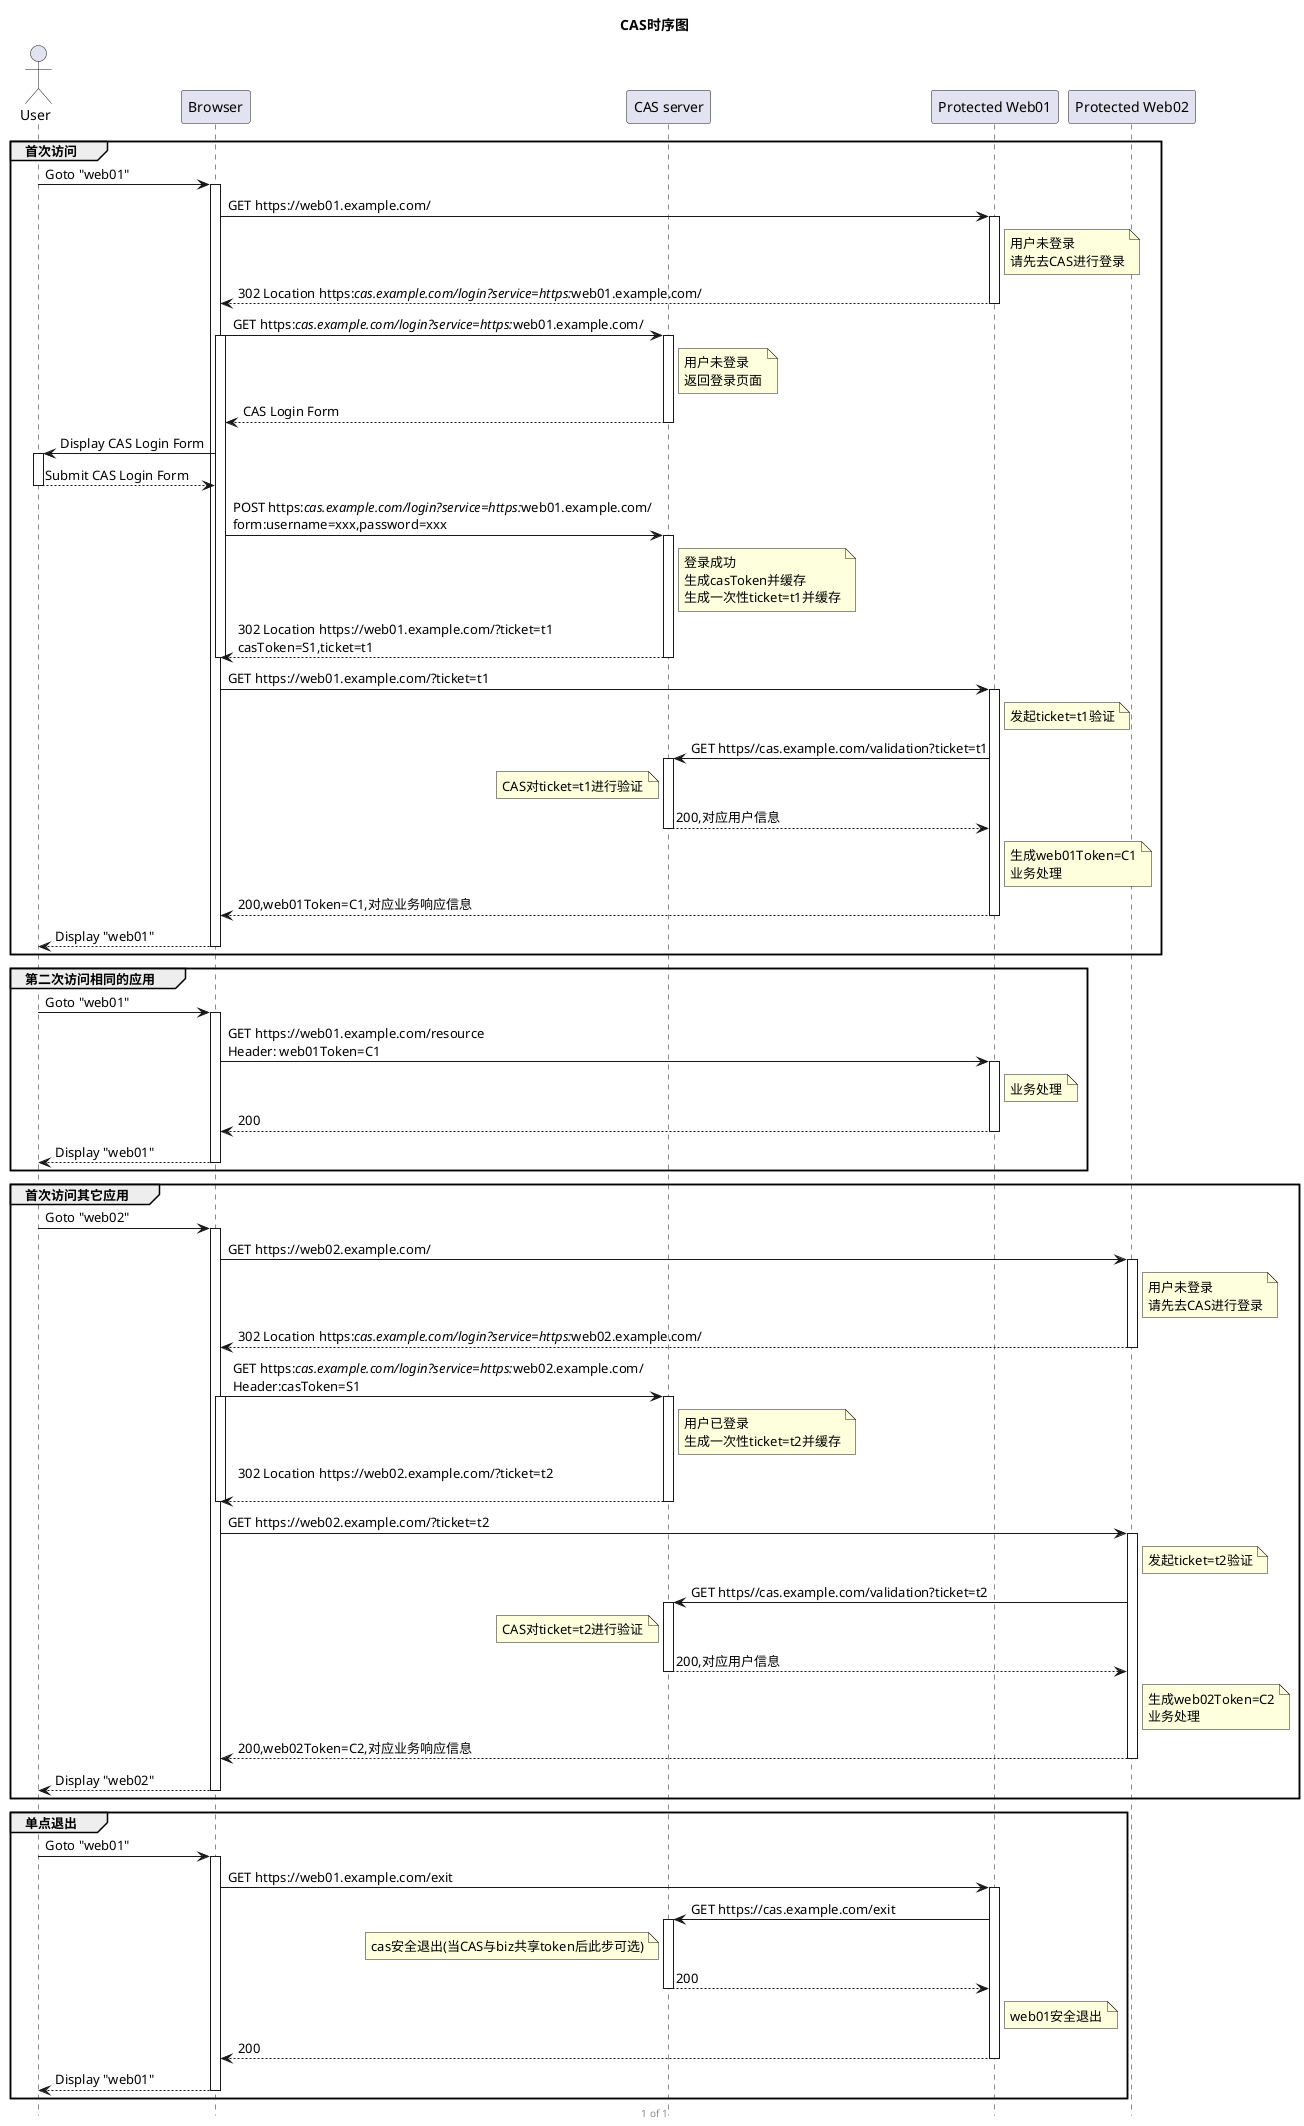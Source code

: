 @startuml cas

'skinparam backgroundColor #eeebdc
'skinparam sequenceParticipant underline
'skinparam sequenceArrowThickness 2
'skinparam roundcorner 20
'skinparam maxmessagesize 300
'skinparam handwritten true

title CAS时序图

'移除脚注
hide footbox
footer %page% of %lastpage%

actor User
participant Browser
participant "CAS server" as cas
participant "Protected Web01" as web01
participant "Protected Web02" as web02

'== 首次访问 ==
group 首次访问
User -> Browser: Goto "web01"
activate Browser

'首次访问应用
Browser -> web01: GET https://web01.example.com/
activate web01
note right of web01: 用户未登录\n请先去CAS进行登录
return 302 Location https://cas.example.com/login?service=https://web01.example.com/
deactivate web01

'发起cas登录,返回登录页面
Browser -> cas : GET https://cas.example.com/login?service=https://web01.example.com/
activate Browser
activate cas
note right of cas : 用户未登录\n返回登录页面
return CAS Login Form
deactivate cas
'|||
'展示CAS Login Form
Browser -> User : Display CAS Login Form
activate User
'|||
return Submit CAS Login Form
'输入用户名密码发起登录
Browser->cas: POST https://cas.example.com/login?service=https://web01.example.com/\nform:username=xxx,password=xxx
activate cas
note right of cas: 登录成功\n生成casToken并缓存\n生成一次性ticket=t1并缓存
return 302 Location https://web01.example.com/?ticket=t1\ncasToken=S1,ticket=t1
deactivate Browser
Browser->web01: GET https://web01.example.com/?ticket=t1
activate web01
note right of web01: 发起ticket=t1验证
web01->cas: GET https//cas.example.com/validation?ticket=t1
activate cas
note left of cas: CAS对ticket=t1进行验证
return 200,对应用户信息
note right of web01: 生成web01Token=C1\n业务处理
return 200,web01Token=C1,对应业务响应信息
Browser-->User: Display "web01"
deactivate Browser
end 'endgroup

'newpage CAS时序图-第二次访问相同的应用
'skinparam backgroundColor #eeebdc

'== 第二次访问相同的应用 ==
footer %page% of %lastpage%
group 第二次访问相同的应用
User->Browser: Goto "web01"
activate Browser
Browser->web01: GET https://web01.example.com/resource\nHeader: web01Token=C1
activate web01
note right of web01: 业务处理
return 200
return Display "web01"
end

'newpage CAS时序图-首次访问其它应用
'skinparam backgroundColor #eeebdc

'== 首次访问其它应用 ==
footer %page% of %lastpage%
group 首次访问其它应用
User -> Browser: Goto "web02"
activate Browser
Browser -> web02: GET https://web02.example.com/
activate web02
note right of web02: 用户未登录\n请先去CAS进行登录
return 302 Location https://cas.example.com/login?service=https://web02.example.com/
deactivate web02

'发起cas登录,返回登录页面
Browser -> cas : GET https://cas.example.com/login?service=https://web02.example.com/\nHeader:casToken=S1
activate Browser
activate cas
note right of cas : 用户已登录\n生成一次性ticket=t2并缓存
return 302 Location https://web02.example.com/?ticket=t2\n
deactivate Browser
Browser->web02: GET https://web02.example.com/?ticket=t2
activate web02
note right of web02: 发起ticket=t2验证
web02->cas: GET https//cas.example.com/validation?ticket=t2
activate cas
note left of cas: CAS对ticket=t2进行验证
return 200,对应用户信息
note right of web02: 生成web02Token=C2\n业务处理
return 200,web02Token=C2,对应业务响应信息
Browser-->User: Display "web02"
deactivate Browser
end

'== 单点退出 ==
'newpage CAS时序图-单点退出
'skinparam backgroundColor #eeebdc
footer %page% of %lastpage%

group 单点退出
User -> Browser: Goto "web01"
activate Browser
Browser -> web01: GET https://web01.example.com/exit
activate web01
web01->cas: GET https://cas.example.com/exit
activate cas
note left of cas: cas安全退出(当CAS与biz共享token后此步可选)
return 200
note right of web01: web01安全退出
web01-->Browser: 200
deactivate web01
Browser-->User: Display "web01"
deactivate Browser
end

@enduml